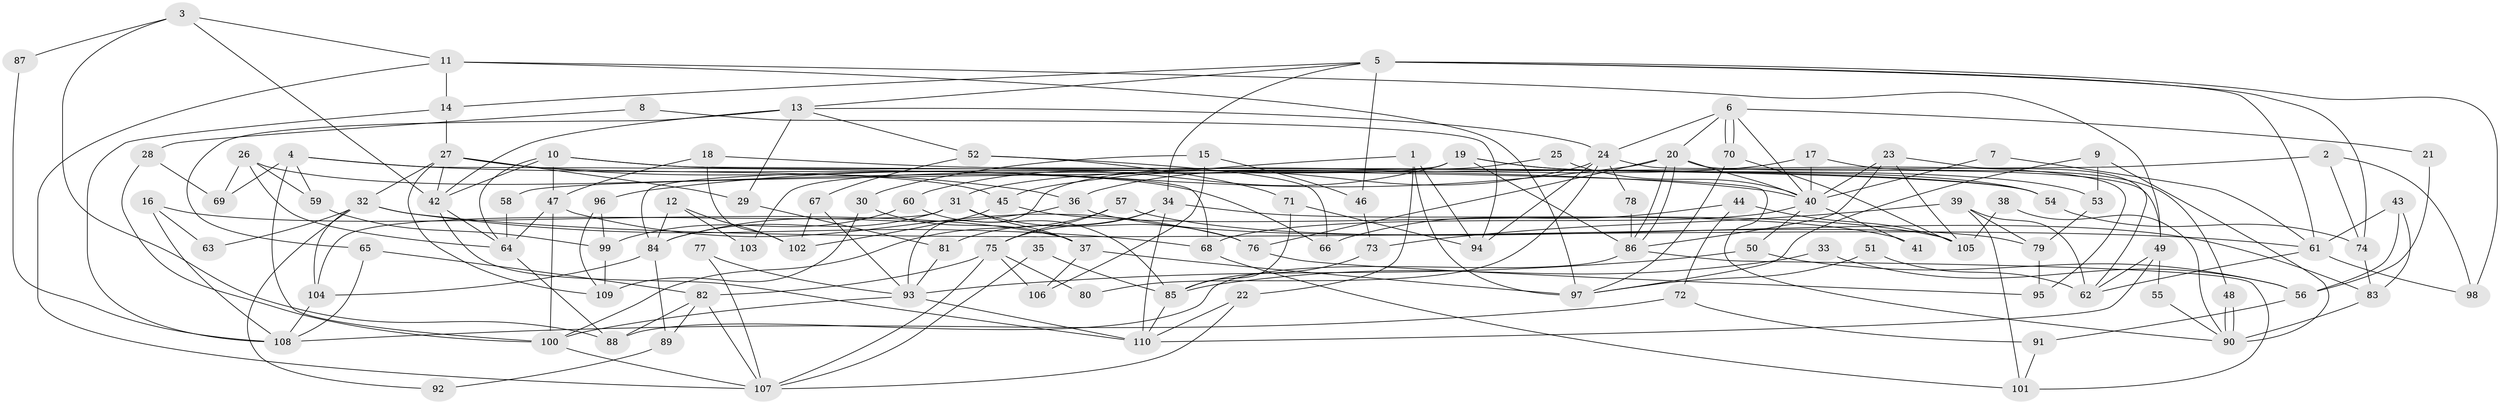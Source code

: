 // coarse degree distribution, {13: 0.058823529411764705, 4: 0.058823529411764705, 8: 0.058823529411764705, 15: 0.029411764705882353, 2: 0.17647058823529413, 6: 0.17647058823529413, 3: 0.11764705882352941, 10: 0.08823529411764706, 5: 0.08823529411764706, 18: 0.029411764705882353, 7: 0.058823529411764705, 11: 0.029411764705882353, 9: 0.029411764705882353}
// Generated by graph-tools (version 1.1) at 2025/18/03/04/25 18:18:56]
// undirected, 110 vertices, 220 edges
graph export_dot {
graph [start="1"]
  node [color=gray90,style=filled];
  1;
  2;
  3;
  4;
  5;
  6;
  7;
  8;
  9;
  10;
  11;
  12;
  13;
  14;
  15;
  16;
  17;
  18;
  19;
  20;
  21;
  22;
  23;
  24;
  25;
  26;
  27;
  28;
  29;
  30;
  31;
  32;
  33;
  34;
  35;
  36;
  37;
  38;
  39;
  40;
  41;
  42;
  43;
  44;
  45;
  46;
  47;
  48;
  49;
  50;
  51;
  52;
  53;
  54;
  55;
  56;
  57;
  58;
  59;
  60;
  61;
  62;
  63;
  64;
  65;
  66;
  67;
  68;
  69;
  70;
  71;
  72;
  73;
  74;
  75;
  76;
  77;
  78;
  79;
  80;
  81;
  82;
  83;
  84;
  85;
  86;
  87;
  88;
  89;
  90;
  91;
  92;
  93;
  94;
  95;
  96;
  97;
  98;
  99;
  100;
  101;
  102;
  103;
  104;
  105;
  106;
  107;
  108;
  109;
  110;
  1 -- 22;
  1 -- 97;
  1 -- 45;
  1 -- 94;
  2 -- 74;
  2 -- 98;
  2 -- 58;
  3 -- 11;
  3 -- 88;
  3 -- 42;
  3 -- 87;
  4 -- 100;
  4 -- 40;
  4 -- 59;
  4 -- 68;
  4 -- 69;
  5 -- 13;
  5 -- 61;
  5 -- 14;
  5 -- 34;
  5 -- 46;
  5 -- 74;
  5 -- 98;
  6 -- 70;
  6 -- 70;
  6 -- 20;
  6 -- 21;
  6 -- 24;
  6 -- 40;
  7 -- 61;
  7 -- 40;
  8 -- 94;
  8 -- 28;
  9 -- 97;
  9 -- 90;
  9 -- 53;
  10 -- 90;
  10 -- 64;
  10 -- 42;
  10 -- 47;
  10 -- 54;
  11 -- 14;
  11 -- 49;
  11 -- 97;
  11 -- 107;
  12 -- 102;
  12 -- 84;
  12 -- 103;
  13 -- 24;
  13 -- 42;
  13 -- 29;
  13 -- 52;
  13 -- 65;
  14 -- 27;
  14 -- 108;
  15 -- 30;
  15 -- 46;
  15 -- 106;
  16 -- 37;
  16 -- 108;
  16 -- 63;
  17 -- 40;
  17 -- 31;
  17 -- 48;
  18 -- 47;
  18 -- 54;
  18 -- 102;
  19 -- 84;
  19 -- 53;
  19 -- 54;
  19 -- 60;
  19 -- 86;
  19 -- 103;
  20 -- 40;
  20 -- 86;
  20 -- 86;
  20 -- 49;
  20 -- 76;
  20 -- 96;
  21 -- 56;
  22 -- 107;
  22 -- 110;
  23 -- 86;
  23 -- 40;
  23 -- 62;
  23 -- 105;
  24 -- 95;
  24 -- 36;
  24 -- 78;
  24 -- 80;
  24 -- 94;
  25 -- 93;
  25 -- 40;
  26 -- 59;
  26 -- 64;
  26 -- 66;
  26 -- 69;
  27 -- 42;
  27 -- 29;
  27 -- 32;
  27 -- 36;
  27 -- 45;
  27 -- 109;
  28 -- 100;
  28 -- 69;
  29 -- 81;
  30 -- 37;
  30 -- 109;
  31 -- 76;
  31 -- 37;
  31 -- 84;
  31 -- 104;
  32 -- 104;
  32 -- 61;
  32 -- 63;
  32 -- 68;
  32 -- 92;
  33 -- 85;
  33 -- 56;
  34 -- 75;
  34 -- 41;
  34 -- 81;
  34 -- 110;
  35 -- 85;
  35 -- 107;
  36 -- 79;
  36 -- 84;
  37 -- 97;
  37 -- 106;
  38 -- 105;
  38 -- 90;
  39 -- 62;
  39 -- 101;
  39 -- 73;
  39 -- 79;
  40 -- 68;
  40 -- 41;
  40 -- 50;
  42 -- 64;
  42 -- 110;
  43 -- 61;
  43 -- 83;
  43 -- 56;
  44 -- 105;
  44 -- 72;
  44 -- 66;
  45 -- 102;
  45 -- 105;
  46 -- 73;
  47 -- 64;
  47 -- 76;
  47 -- 100;
  48 -- 90;
  48 -- 90;
  49 -- 110;
  49 -- 55;
  49 -- 62;
  50 -- 93;
  50 -- 56;
  51 -- 62;
  51 -- 97;
  52 -- 66;
  52 -- 67;
  52 -- 71;
  53 -- 79;
  54 -- 74;
  55 -- 90;
  56 -- 91;
  57 -- 100;
  57 -- 75;
  57 -- 83;
  58 -- 64;
  59 -- 99;
  60 -- 85;
  60 -- 99;
  61 -- 62;
  61 -- 98;
  64 -- 88;
  65 -- 108;
  65 -- 82;
  67 -- 102;
  67 -- 93;
  68 -- 101;
  70 -- 105;
  70 -- 97;
  71 -- 94;
  71 -- 85;
  72 -- 108;
  72 -- 91;
  73 -- 85;
  74 -- 83;
  75 -- 107;
  75 -- 82;
  75 -- 80;
  75 -- 106;
  76 -- 95;
  77 -- 107;
  77 -- 93;
  78 -- 86;
  79 -- 95;
  81 -- 93;
  82 -- 107;
  82 -- 88;
  82 -- 89;
  83 -- 90;
  84 -- 89;
  84 -- 104;
  85 -- 110;
  86 -- 88;
  86 -- 101;
  87 -- 108;
  89 -- 92;
  91 -- 101;
  93 -- 110;
  93 -- 100;
  96 -- 99;
  96 -- 109;
  99 -- 109;
  100 -- 107;
  104 -- 108;
}
